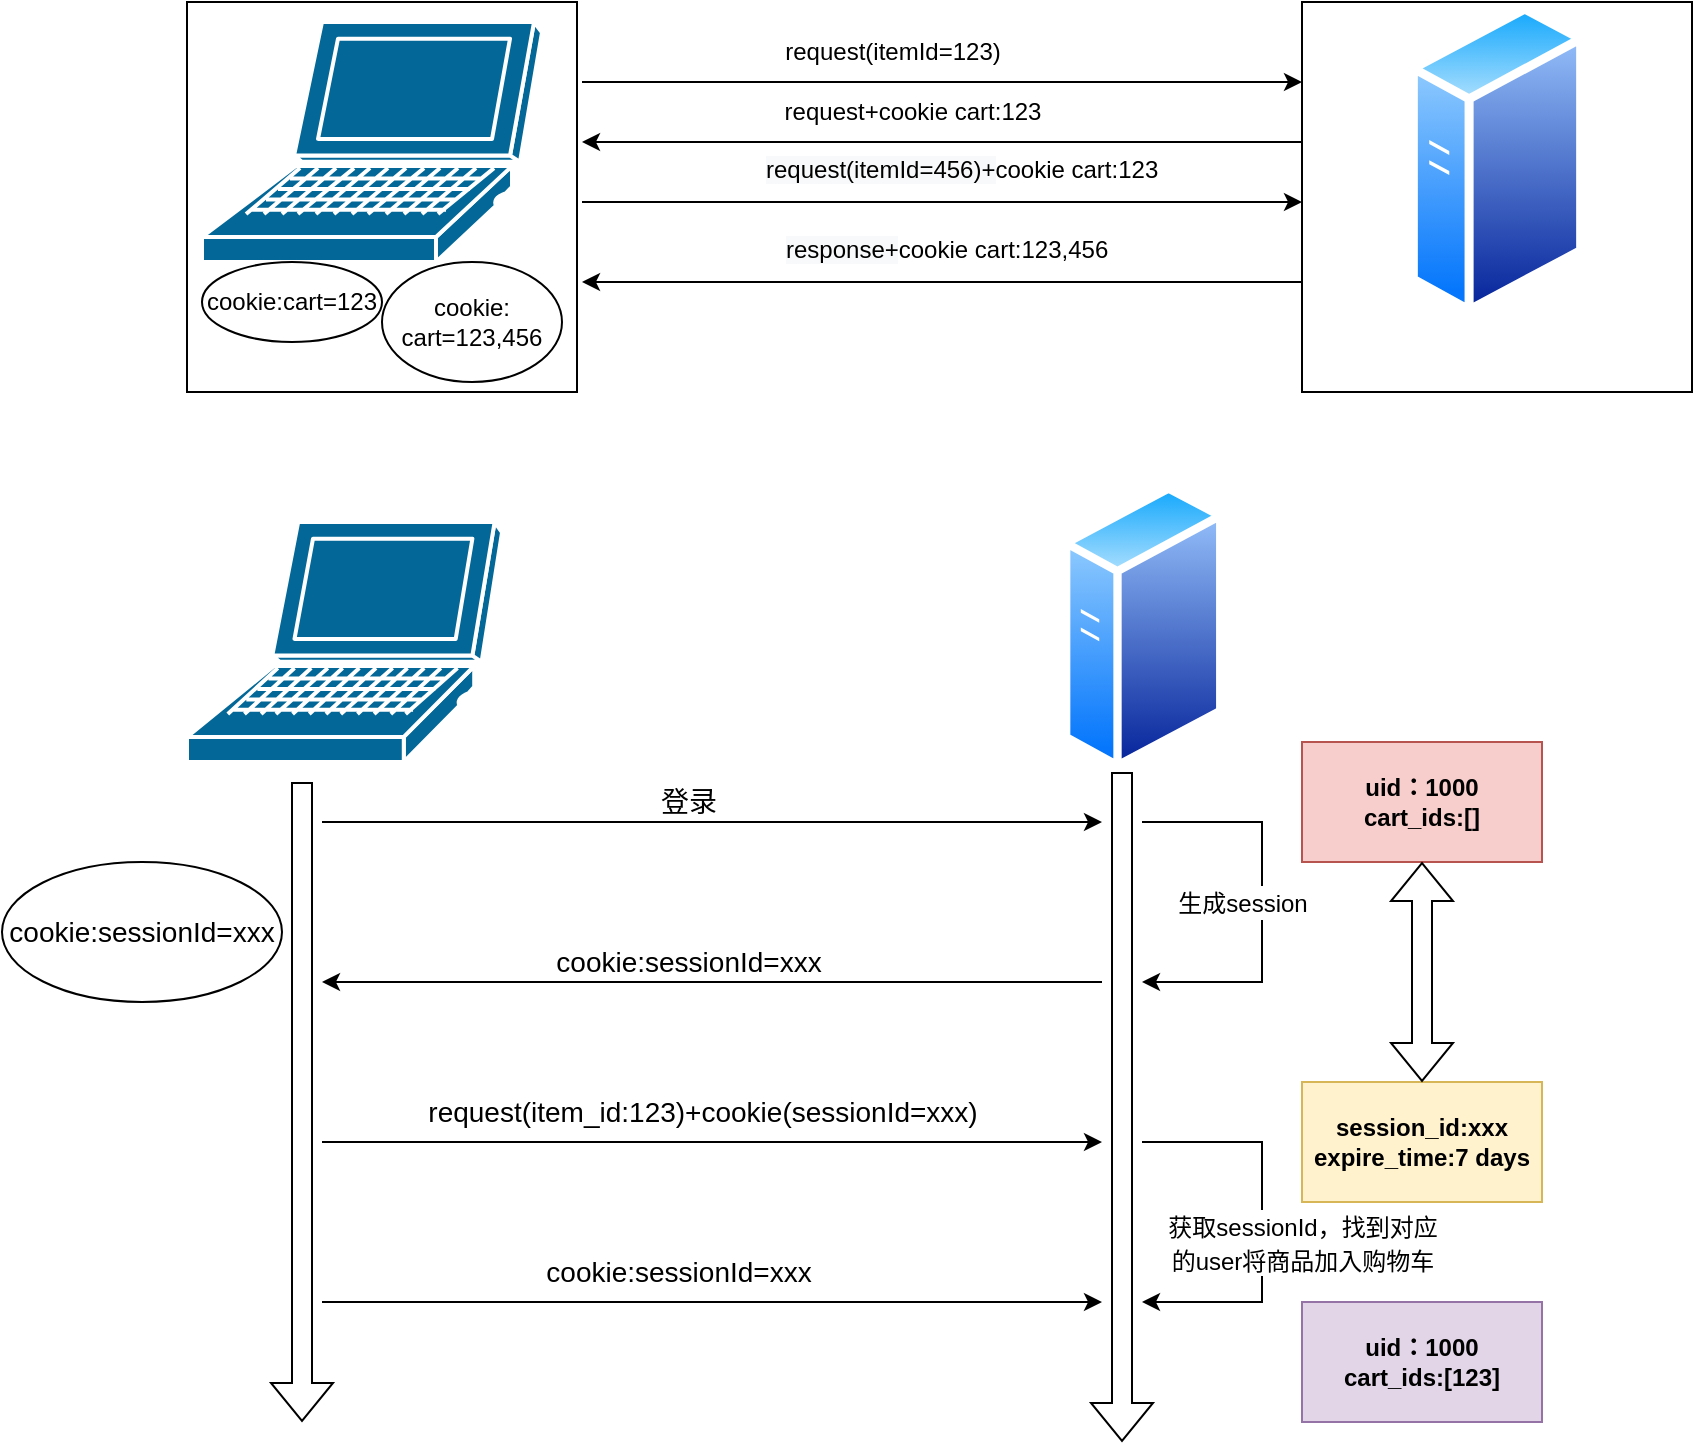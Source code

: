 <mxfile version="20.8.3" type="github">
  <diagram id="AxvfqQBkXuLkjV5kiNy3" name="第 1 页">
    <mxGraphModel dx="1004" dy="581" grid="1" gridSize="10" guides="1" tooltips="1" connect="1" arrows="1" fold="1" page="1" pageScale="1" pageWidth="3300" pageHeight="4681" math="0" shadow="0">
      <root>
        <mxCell id="0" />
        <mxCell id="1" parent="0" />
        <mxCell id="vI8mjSYlIr3I6FUI2Gwt-2" value="" style="whiteSpace=wrap;html=1;aspect=fixed;" vertex="1" parent="1">
          <mxGeometry x="1300" y="110" width="195" height="195" as="geometry" />
        </mxCell>
        <mxCell id="vI8mjSYlIr3I6FUI2Gwt-1" value="" style="whiteSpace=wrap;html=1;aspect=fixed;" vertex="1" parent="1">
          <mxGeometry x="742.5" y="110" width="195" height="195" as="geometry" />
        </mxCell>
        <mxCell id="3f_2mbdI85duninYhN_O-1" value="" style="shape=mxgraph.cisco.computers_and_peripherals.laptop;sketch=0;html=1;pointerEvents=1;dashed=0;fillColor=#036897;strokeColor=#ffffff;strokeWidth=2;verticalLabelPosition=bottom;verticalAlign=top;align=center;outlineConnect=0;" parent="1" vertex="1">
          <mxGeometry x="750" y="120" width="170" height="120" as="geometry" />
        </mxCell>
        <mxCell id="3f_2mbdI85duninYhN_O-2" value="" style="aspect=fixed;perimeter=ellipsePerimeter;html=1;align=center;shadow=0;dashed=0;spacingTop=3;image;image=img/lib/active_directory/generic_server.svg;" parent="1" vertex="1">
          <mxGeometry x="1353.4" y="110" width="88.2" height="157.5" as="geometry" />
        </mxCell>
        <mxCell id="3f_2mbdI85duninYhN_O-3" value="" style="endArrow=classic;html=1;rounded=0;" parent="1" edge="1">
          <mxGeometry relative="1" as="geometry">
            <mxPoint x="940" y="150" as="sourcePoint" />
            <mxPoint x="1300" y="150" as="targetPoint" />
          </mxGeometry>
        </mxCell>
        <mxCell id="3f_2mbdI85duninYhN_O-4" value="" style="endArrow=classic;html=1;rounded=0;" parent="1" edge="1">
          <mxGeometry relative="1" as="geometry">
            <mxPoint x="1300" y="180" as="sourcePoint" />
            <mxPoint x="940" y="180" as="targetPoint" />
          </mxGeometry>
        </mxCell>
        <mxCell id="3f_2mbdI85duninYhN_O-5" value="" style="endArrow=classic;html=1;rounded=0;" parent="1" edge="1">
          <mxGeometry relative="1" as="geometry">
            <mxPoint x="940" y="210" as="sourcePoint" />
            <mxPoint x="1300" y="210" as="targetPoint" />
          </mxGeometry>
        </mxCell>
        <mxCell id="3f_2mbdI85duninYhN_O-6" value="" style="endArrow=classic;html=1;rounded=0;exitX=0;exitY=0.718;exitDx=0;exitDy=0;exitPerimeter=0;" parent="1" source="vI8mjSYlIr3I6FUI2Gwt-2" edge="1">
          <mxGeometry relative="1" as="geometry">
            <mxPoint x="1300" y="260" as="sourcePoint" />
            <mxPoint x="940" y="250" as="targetPoint" />
          </mxGeometry>
        </mxCell>
        <mxCell id="3f_2mbdI85duninYhN_O-7" value="request(itemId=123)" style="text;html=1;align=center;verticalAlign=middle;resizable=0;points=[];autosize=1;strokeColor=none;fillColor=none;" parent="1" vertex="1">
          <mxGeometry x="1030" y="120" width="130" height="30" as="geometry" />
        </mxCell>
        <mxCell id="3f_2mbdI85duninYhN_O-8" value="request+cookie cart:123" style="text;html=1;align=center;verticalAlign=middle;resizable=0;points=[];autosize=1;strokeColor=none;fillColor=none;" parent="1" vertex="1">
          <mxGeometry x="1030" y="150" width="150" height="30" as="geometry" />
        </mxCell>
        <mxCell id="3f_2mbdI85duninYhN_O-9" value="&lt;span style=&quot;color: rgb(0, 0, 0); font-family: Helvetica; font-size: 12px; font-style: normal; font-variant-ligatures: normal; font-variant-caps: normal; font-weight: 400; letter-spacing: normal; orphans: 2; text-align: center; text-indent: 0px; text-transform: none; widows: 2; word-spacing: 0px; -webkit-text-stroke-width: 0px; background-color: rgb(248, 249, 250); text-decoration-thickness: initial; text-decoration-style: initial; text-decoration-color: initial; float: none; display: inline !important;&quot;&gt;request(itemId=456)+&lt;/span&gt;&lt;span style=&quot;text-align: center;&quot;&gt;cookie cart:123&lt;/span&gt;" style="text;whiteSpace=wrap;html=1;" parent="1" vertex="1">
          <mxGeometry x="1030" y="180" width="230" height="40" as="geometry" />
        </mxCell>
        <mxCell id="3f_2mbdI85duninYhN_O-10" value="&lt;span style=&quot;color: rgb(0, 0, 0); font-family: Helvetica; font-size: 12px; font-style: normal; font-variant-ligatures: normal; font-variant-caps: normal; font-weight: 400; letter-spacing: normal; orphans: 2; text-align: center; text-indent: 0px; text-transform: none; widows: 2; word-spacing: 0px; -webkit-text-stroke-width: 0px; background-color: rgb(248, 249, 250); text-decoration-thickness: initial; text-decoration-style: initial; text-decoration-color: initial; float: none; display: inline !important;&quot;&gt;response+&lt;/span&gt;&lt;span style=&quot;text-align: center;&quot;&gt;cookie cart:123,456&lt;/span&gt;" style="text;whiteSpace=wrap;html=1;" parent="1" vertex="1">
          <mxGeometry x="1040" y="220" width="230" height="40" as="geometry" />
        </mxCell>
        <mxCell id="vI8mjSYlIr3I6FUI2Gwt-3" value="cookie:cart=123" style="ellipse;whiteSpace=wrap;html=1;" vertex="1" parent="1">
          <mxGeometry x="750" y="240" width="90" height="40" as="geometry" />
        </mxCell>
        <mxCell id="vI8mjSYlIr3I6FUI2Gwt-4" value="cookie:&lt;br&gt;cart=123,456" style="ellipse;whiteSpace=wrap;html=1;" vertex="1" parent="1">
          <mxGeometry x="840" y="240" width="90" height="60" as="geometry" />
        </mxCell>
        <mxCell id="vI8mjSYlIr3I6FUI2Gwt-5" value="" style="shape=mxgraph.cisco.computers_and_peripherals.laptop;sketch=0;html=1;pointerEvents=1;dashed=0;fillColor=#036897;strokeColor=#ffffff;strokeWidth=2;verticalLabelPosition=bottom;verticalAlign=top;align=center;outlineConnect=0;" vertex="1" parent="1">
          <mxGeometry x="742.5" y="370" width="157.5" height="120" as="geometry" />
        </mxCell>
        <mxCell id="vI8mjSYlIr3I6FUI2Gwt-8" value="" style="aspect=fixed;perimeter=ellipsePerimeter;html=1;align=center;shadow=0;dashed=0;spacingTop=3;image;image=img/lib/active_directory/generic_server.svg;" vertex="1" parent="1">
          <mxGeometry x="1180" y="350" width="81.2" height="145" as="geometry" />
        </mxCell>
        <mxCell id="vI8mjSYlIr3I6FUI2Gwt-9" value="" style="shape=flexArrow;endArrow=classic;html=1;rounded=0;" edge="1" parent="1">
          <mxGeometry width="50" height="50" relative="1" as="geometry">
            <mxPoint x="800" y="500" as="sourcePoint" />
            <mxPoint x="800" y="820" as="targetPoint" />
          </mxGeometry>
        </mxCell>
        <mxCell id="vI8mjSYlIr3I6FUI2Gwt-10" value="" style="shape=flexArrow;endArrow=classic;html=1;rounded=0;" edge="1" parent="1">
          <mxGeometry width="50" height="50" relative="1" as="geometry">
            <mxPoint x="1210" y="495" as="sourcePoint" />
            <mxPoint x="1210" y="830" as="targetPoint" />
          </mxGeometry>
        </mxCell>
        <mxCell id="vI8mjSYlIr3I6FUI2Gwt-11" value="" style="endArrow=classic;html=1;rounded=0;" edge="1" parent="1">
          <mxGeometry width="50" height="50" relative="1" as="geometry">
            <mxPoint x="810" y="520" as="sourcePoint" />
            <mxPoint x="1200" y="520" as="targetPoint" />
          </mxGeometry>
        </mxCell>
        <mxCell id="vI8mjSYlIr3I6FUI2Gwt-12" value="&lt;font style=&quot;font-size: 14px;&quot;&gt;登录&lt;/font&gt;" style="text;html=1;align=center;verticalAlign=middle;resizable=0;points=[];autosize=1;strokeColor=none;fillColor=none;" vertex="1" parent="1">
          <mxGeometry x="967.5" y="495" width="50" height="30" as="geometry" />
        </mxCell>
        <mxCell id="vI8mjSYlIr3I6FUI2Gwt-13" value="&lt;b&gt;uid：1000&lt;br&gt;cart_ids:[]&lt;/b&gt;" style="rounded=0;whiteSpace=wrap;html=1;fillColor=#f8cecc;strokeColor=#b85450;" vertex="1" parent="1">
          <mxGeometry x="1300" y="480" width="120" height="60" as="geometry" />
        </mxCell>
        <mxCell id="vI8mjSYlIr3I6FUI2Gwt-14" value="&lt;b&gt;session_id:xxx&lt;br&gt;expire_time:7 days&lt;/b&gt;" style="rounded=0;whiteSpace=wrap;html=1;fillColor=#fff2cc;strokeColor=#d6b656;" vertex="1" parent="1">
          <mxGeometry x="1300" y="650" width="120" height="60" as="geometry" />
        </mxCell>
        <mxCell id="vI8mjSYlIr3I6FUI2Gwt-15" value="" style="shape=flexArrow;endArrow=classic;startArrow=classic;html=1;rounded=0;exitX=0.5;exitY=0;exitDx=0;exitDy=0;entryX=0.5;entryY=1;entryDx=0;entryDy=0;" edge="1" parent="1" source="vI8mjSYlIr3I6FUI2Gwt-14" target="vI8mjSYlIr3I6FUI2Gwt-13">
          <mxGeometry width="100" height="100" relative="1" as="geometry">
            <mxPoint x="1320" y="670" as="sourcePoint" />
            <mxPoint x="1360" y="560" as="targetPoint" />
          </mxGeometry>
        </mxCell>
        <mxCell id="vI8mjSYlIr3I6FUI2Gwt-16" value="" style="endArrow=classic;html=1;rounded=0;" edge="1" parent="1">
          <mxGeometry width="50" height="50" relative="1" as="geometry">
            <mxPoint x="1200" y="600" as="sourcePoint" />
            <mxPoint x="810" y="600" as="targetPoint" />
          </mxGeometry>
        </mxCell>
        <mxCell id="vI8mjSYlIr3I6FUI2Gwt-17" value="&lt;font style=&quot;font-size: 14px;&quot;&gt;cookie:sessionId=xxx&lt;/font&gt;" style="text;html=1;align=center;verticalAlign=middle;resizable=0;points=[];autosize=1;strokeColor=none;fillColor=none;" vertex="1" parent="1">
          <mxGeometry x="912.5" y="575" width="160" height="30" as="geometry" />
        </mxCell>
        <mxCell id="vI8mjSYlIr3I6FUI2Gwt-18" value="cookie:sessionId=xxx" style="ellipse;whiteSpace=wrap;html=1;fontSize=14;" vertex="1" parent="1">
          <mxGeometry x="650" y="540" width="140" height="70" as="geometry" />
        </mxCell>
        <mxCell id="vI8mjSYlIr3I6FUI2Gwt-19" value="" style="endArrow=classic;html=1;rounded=0;fontSize=14;" edge="1" parent="1">
          <mxGeometry width="50" height="50" relative="1" as="geometry">
            <mxPoint x="810" y="680" as="sourcePoint" />
            <mxPoint x="1200" y="680" as="targetPoint" />
          </mxGeometry>
        </mxCell>
        <mxCell id="vI8mjSYlIr3I6FUI2Gwt-20" value="request(item_id:123)+cookie(sessionId=xxx)" style="text;html=1;align=center;verticalAlign=middle;resizable=0;points=[];autosize=1;strokeColor=none;fillColor=none;fontSize=14;" vertex="1" parent="1">
          <mxGeometry x="850" y="650" width="300" height="30" as="geometry" />
        </mxCell>
        <mxCell id="vI8mjSYlIr3I6FUI2Gwt-22" value="" style="endArrow=classic;html=1;rounded=0;fontSize=14;" edge="1" parent="1">
          <mxGeometry width="50" height="50" relative="1" as="geometry">
            <mxPoint x="1220" y="520" as="sourcePoint" />
            <mxPoint x="1220" y="600" as="targetPoint" />
            <Array as="points">
              <mxPoint x="1280" y="520" />
              <mxPoint x="1280" y="600" />
            </Array>
          </mxGeometry>
        </mxCell>
        <mxCell id="vI8mjSYlIr3I6FUI2Gwt-23" value="&lt;font style=&quot;font-size: 12px;&quot;&gt;生成session&lt;/font&gt;" style="edgeLabel;html=1;align=center;verticalAlign=middle;resizable=0;points=[];fontSize=14;" vertex="1" connectable="0" parent="vI8mjSYlIr3I6FUI2Gwt-22">
          <mxGeometry x="0.182" y="3" relative="1" as="geometry">
            <mxPoint x="-13" y="-18" as="offset" />
          </mxGeometry>
        </mxCell>
        <mxCell id="vI8mjSYlIr3I6FUI2Gwt-25" value="" style="endArrow=classic;html=1;rounded=0;fontSize=14;" edge="1" parent="1">
          <mxGeometry width="50" height="50" relative="1" as="geometry">
            <mxPoint x="810" y="760" as="sourcePoint" />
            <mxPoint x="1200" y="760" as="targetPoint" />
          </mxGeometry>
        </mxCell>
        <mxCell id="vI8mjSYlIr3I6FUI2Gwt-26" value="cookie:sessionId=xxx" style="text;html=1;align=center;verticalAlign=middle;resizable=0;points=[];autosize=1;strokeColor=none;fillColor=none;fontSize=14;" vertex="1" parent="1">
          <mxGeometry x="907.5" y="730" width="160" height="30" as="geometry" />
        </mxCell>
        <mxCell id="vI8mjSYlIr3I6FUI2Gwt-27" value="" style="endArrow=classic;html=1;rounded=0;fontSize=14;" edge="1" parent="1">
          <mxGeometry width="50" height="50" relative="1" as="geometry">
            <mxPoint x="1220" y="680" as="sourcePoint" />
            <mxPoint x="1220" y="760" as="targetPoint" />
            <Array as="points">
              <mxPoint x="1280" y="680" />
              <mxPoint x="1280" y="760" />
            </Array>
          </mxGeometry>
        </mxCell>
        <mxCell id="vI8mjSYlIr3I6FUI2Gwt-28" value="&lt;font style=&quot;font-size: 12px;&quot;&gt;获取sessionId，找到对应&lt;br&gt;的user将商品加入购物车&lt;/font&gt;" style="edgeLabel;html=1;align=center;verticalAlign=middle;resizable=0;points=[];fontSize=14;" vertex="1" connectable="0" parent="vI8mjSYlIr3I6FUI2Gwt-27">
          <mxGeometry x="0.182" y="3" relative="1" as="geometry">
            <mxPoint x="17" y="-8" as="offset" />
          </mxGeometry>
        </mxCell>
        <mxCell id="vI8mjSYlIr3I6FUI2Gwt-29" value="&lt;b style=&quot;border-color: var(--border-color);&quot;&gt;uid：1000&lt;br style=&quot;border-color: var(--border-color);&quot;&gt;cart_ids:[123]&lt;/b&gt;" style="rounded=0;whiteSpace=wrap;html=1;fillColor=#e1d5e7;strokeColor=#9673a6;" vertex="1" parent="1">
          <mxGeometry x="1300" y="760" width="120" height="60" as="geometry" />
        </mxCell>
      </root>
    </mxGraphModel>
  </diagram>
</mxfile>

